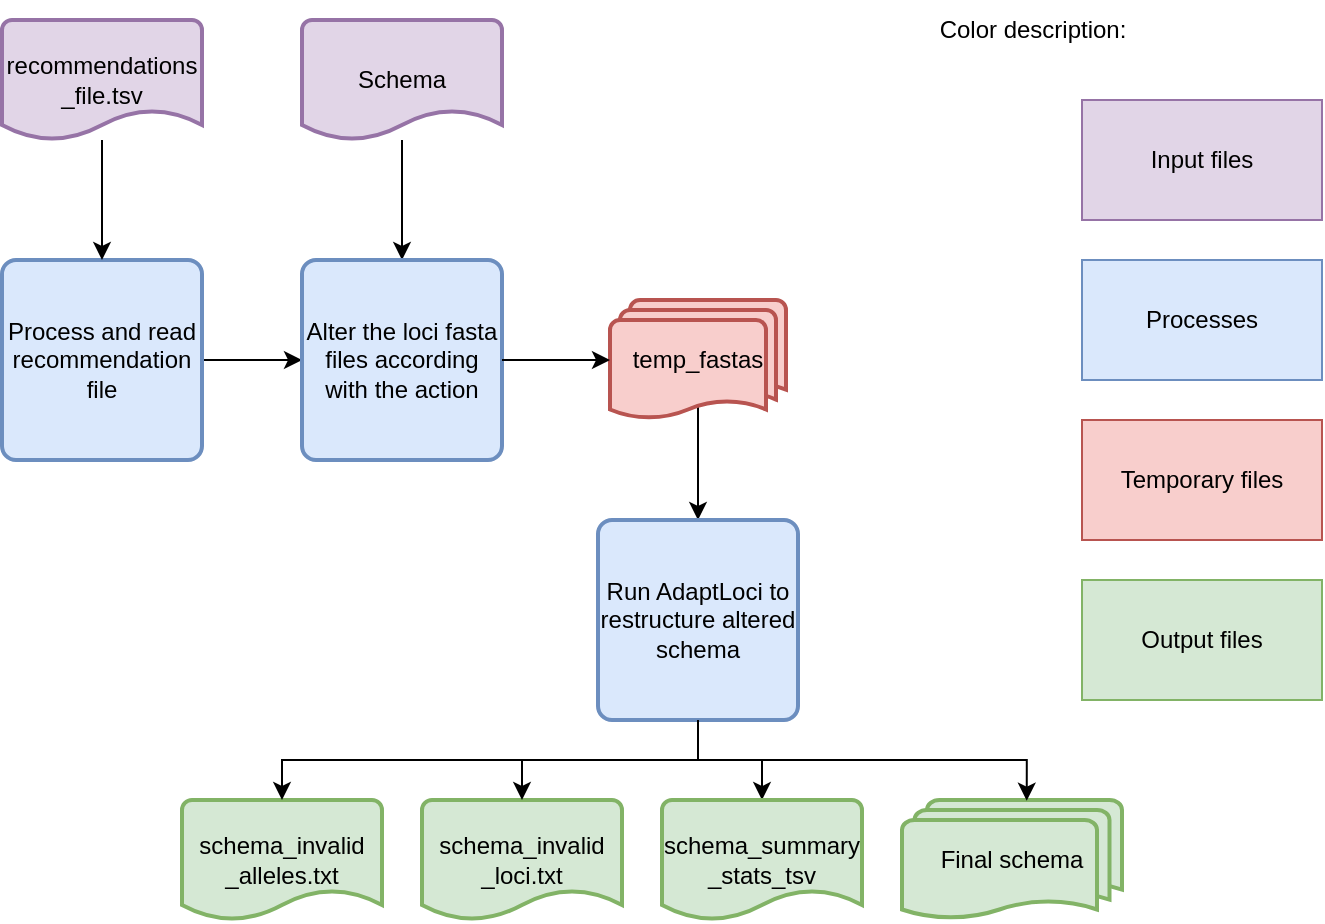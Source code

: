<mxfile scale="1" border="0" version="27.1.4">
  <diagram name="Página-1" id="L3CY9Zn9ow7aydlJnmbf">
    <mxGraphModel dx="1025" dy="464" grid="1" gridSize="10" guides="1" tooltips="1" connect="1" arrows="1" fold="1" page="1" pageScale="1" pageWidth="827" pageHeight="1169" math="0" shadow="0">
      <root>
        <mxCell id="0" />
        <mxCell id="1" parent="0" />
        <mxCell id="2VpBoDJDA6gEnMopslod-22" style="edgeStyle=orthogonalEdgeStyle;rounded=0;orthogonalLoop=1;jettySize=auto;html=1;exitX=1;exitY=0.5;exitDx=0;exitDy=0;entryX=0;entryY=0.5;entryDx=0;entryDy=0;" parent="1" source="2VpBoDJDA6gEnMopslod-2" target="2VpBoDJDA6gEnMopslod-12" edge="1">
          <mxGeometry relative="1" as="geometry" />
        </mxCell>
        <mxCell id="2VpBoDJDA6gEnMopslod-2" value="Process and read recommendation file" style="rounded=1;whiteSpace=wrap;html=1;absoluteArcSize=1;arcSize=14;strokeWidth=2;fillColor=#dae8fc;strokeColor=#6c8ebf;" parent="1" vertex="1">
          <mxGeometry x="110" y="140" width="100" height="100" as="geometry" />
        </mxCell>
        <mxCell id="2VpBoDJDA6gEnMopslod-3" value="Processes" style="rounded=0;whiteSpace=wrap;html=1;fillColor=#dae8fc;strokeColor=#6c8ebf;" parent="1" vertex="1">
          <mxGeometry x="650" y="140" width="120" height="60" as="geometry" />
        </mxCell>
        <mxCell id="2VpBoDJDA6gEnMopslod-4" value="Temporary files" style="rounded=0;whiteSpace=wrap;html=1;fillColor=#f8cecc;strokeColor=#b85450;" parent="1" vertex="1">
          <mxGeometry x="650" y="220" width="120" height="60" as="geometry" />
        </mxCell>
        <mxCell id="2VpBoDJDA6gEnMopslod-5" value="Input files" style="rounded=0;whiteSpace=wrap;html=1;fillColor=#e1d5e7;strokeColor=#9673a6;" parent="1" vertex="1">
          <mxGeometry x="650" y="60" width="120" height="60" as="geometry" />
        </mxCell>
        <mxCell id="2VpBoDJDA6gEnMopslod-6" value="Output files" style="rounded=0;whiteSpace=wrap;html=1;fillColor=#d5e8d4;strokeColor=#82b366;" parent="1" vertex="1">
          <mxGeometry x="650" y="300" width="120" height="60" as="geometry" />
        </mxCell>
        <mxCell id="2VpBoDJDA6gEnMopslod-8" value="Color description:" style="text;html=1;align=center;verticalAlign=middle;resizable=0;points=[];autosize=1;strokeColor=none;fillColor=none;" parent="1" vertex="1">
          <mxGeometry x="570" y="10" width="110" height="30" as="geometry" />
        </mxCell>
        <mxCell id="2VpBoDJDA6gEnMopslod-18" style="edgeStyle=orthogonalEdgeStyle;rounded=0;orthogonalLoop=1;jettySize=auto;html=1;entryX=0.5;entryY=0;entryDx=0;entryDy=0;" parent="1" source="2VpBoDJDA6gEnMopslod-9" target="2VpBoDJDA6gEnMopslod-2" edge="1">
          <mxGeometry relative="1" as="geometry" />
        </mxCell>
        <mxCell id="2VpBoDJDA6gEnMopslod-9" value="&lt;div&gt;recommendation&lt;span style=&quot;background-color: transparent; color: light-dark(rgb(0, 0, 0), rgb(255, 255, 255));&quot;&gt;s&lt;/span&gt;&lt;/div&gt;&lt;div&gt;&lt;span style=&quot;background-color: transparent; color: light-dark(rgb(0, 0, 0), rgb(255, 255, 255));&quot;&gt;_file.tsv&lt;/span&gt;&lt;/div&gt;" style="strokeWidth=2;html=1;shape=mxgraph.flowchart.document2;whiteSpace=wrap;size=0.25;fillColor=#e1d5e7;strokeColor=#9673a6;" parent="1" vertex="1">
          <mxGeometry x="110" y="20" width="100" height="60" as="geometry" />
        </mxCell>
        <mxCell id="2VpBoDJDA6gEnMopslod-21" style="edgeStyle=orthogonalEdgeStyle;rounded=0;orthogonalLoop=1;jettySize=auto;html=1;entryX=0.5;entryY=0;entryDx=0;entryDy=0;" parent="1" source="2VpBoDJDA6gEnMopslod-10" target="2VpBoDJDA6gEnMopslod-12" edge="1">
          <mxGeometry relative="1" as="geometry" />
        </mxCell>
        <mxCell id="2VpBoDJDA6gEnMopslod-10" value="Schema" style="strokeWidth=2;html=1;shape=mxgraph.flowchart.document2;whiteSpace=wrap;size=0.25;fillColor=#e1d5e7;strokeColor=#9673a6;" parent="1" vertex="1">
          <mxGeometry x="260" y="20" width="100" height="60" as="geometry" />
        </mxCell>
        <mxCell id="2VpBoDJDA6gEnMopslod-24" style="edgeStyle=orthogonalEdgeStyle;rounded=0;orthogonalLoop=1;jettySize=auto;html=1;exitX=0.5;exitY=0.88;exitDx=0;exitDy=0;exitPerimeter=0;entryX=0.5;entryY=0;entryDx=0;entryDy=0;" parent="1" source="2VpBoDJDA6gEnMopslod-11" target="2VpBoDJDA6gEnMopslod-13" edge="1">
          <mxGeometry relative="1" as="geometry" />
        </mxCell>
        <mxCell id="2VpBoDJDA6gEnMopslod-11" value="temp_fastas" style="strokeWidth=2;html=1;shape=mxgraph.flowchart.multi-document;whiteSpace=wrap;fillColor=#f8cecc;strokeColor=#b85450;" parent="1" vertex="1">
          <mxGeometry x="414" y="160" width="88" height="60" as="geometry" />
        </mxCell>
        <mxCell id="2VpBoDJDA6gEnMopslod-12" value="Alter the loci fasta files according with the action" style="rounded=1;whiteSpace=wrap;html=1;absoluteArcSize=1;arcSize=14;strokeWidth=2;fillColor=#dae8fc;strokeColor=#6c8ebf;" parent="1" vertex="1">
          <mxGeometry x="260" y="140" width="100" height="100" as="geometry" />
        </mxCell>
        <mxCell id="2VpBoDJDA6gEnMopslod-28" style="edgeStyle=orthogonalEdgeStyle;rounded=0;orthogonalLoop=1;jettySize=auto;html=1;exitX=0.5;exitY=1;exitDx=0;exitDy=0;" parent="1" source="2VpBoDJDA6gEnMopslod-13" target="2VpBoDJDA6gEnMopslod-17" edge="1">
          <mxGeometry relative="1" as="geometry" />
        </mxCell>
        <mxCell id="2VpBoDJDA6gEnMopslod-13" value="Run AdaptLoci to restructure altered schema" style="rounded=1;whiteSpace=wrap;html=1;absoluteArcSize=1;arcSize=14;strokeWidth=2;fillColor=#dae8fc;strokeColor=#6c8ebf;" parent="1" vertex="1">
          <mxGeometry x="408" y="270" width="100" height="100" as="geometry" />
        </mxCell>
        <mxCell id="2VpBoDJDA6gEnMopslod-14" value="Final schema" style="strokeWidth=2;html=1;shape=mxgraph.flowchart.multi-document;whiteSpace=wrap;fillColor=#d5e8d4;strokeColor=#82b366;" parent="1" vertex="1">
          <mxGeometry x="560" y="410" width="110" height="60" as="geometry" />
        </mxCell>
        <mxCell id="2VpBoDJDA6gEnMopslod-15" value="schema_invalid&lt;div&gt;_alleles.txt&lt;/div&gt;" style="strokeWidth=2;html=1;shape=mxgraph.flowchart.document2;whiteSpace=wrap;size=0.25;fillColor=#d5e8d4;strokeColor=#82b366;" parent="1" vertex="1">
          <mxGeometry x="200" y="410" width="100" height="60" as="geometry" />
        </mxCell>
        <mxCell id="2VpBoDJDA6gEnMopslod-16" value="schema_invalid&lt;div&gt;_loci.txt&lt;/div&gt;" style="strokeWidth=2;html=1;shape=mxgraph.flowchart.document2;whiteSpace=wrap;size=0.25;fillColor=#d5e8d4;strokeColor=#82b366;" parent="1" vertex="1">
          <mxGeometry x="320" y="410" width="100" height="60" as="geometry" />
        </mxCell>
        <mxCell id="2VpBoDJDA6gEnMopslod-17" value="schema_summary&lt;div&gt;_stats_tsv&lt;/div&gt;" style="strokeWidth=2;html=1;shape=mxgraph.flowchart.document2;whiteSpace=wrap;size=0.25;fillColor=#d5e8d4;strokeColor=#82b366;" parent="1" vertex="1">
          <mxGeometry x="440" y="410" width="100" height="60" as="geometry" />
        </mxCell>
        <mxCell id="2VpBoDJDA6gEnMopslod-23" style="edgeStyle=orthogonalEdgeStyle;rounded=0;orthogonalLoop=1;jettySize=auto;html=1;exitX=1;exitY=0.5;exitDx=0;exitDy=0;entryX=0;entryY=0.5;entryDx=0;entryDy=0;entryPerimeter=0;" parent="1" source="2VpBoDJDA6gEnMopslod-12" target="2VpBoDJDA6gEnMopslod-11" edge="1">
          <mxGeometry relative="1" as="geometry" />
        </mxCell>
        <mxCell id="2VpBoDJDA6gEnMopslod-25" style="edgeStyle=orthogonalEdgeStyle;rounded=0;orthogonalLoop=1;jettySize=auto;html=1;exitX=0.5;exitY=1;exitDx=0;exitDy=0;entryX=0.567;entryY=0.006;entryDx=0;entryDy=0;entryPerimeter=0;" parent="1" source="2VpBoDJDA6gEnMopslod-13" target="2VpBoDJDA6gEnMopslod-14" edge="1">
          <mxGeometry relative="1" as="geometry" />
        </mxCell>
        <mxCell id="2VpBoDJDA6gEnMopslod-26" style="edgeStyle=orthogonalEdgeStyle;rounded=0;orthogonalLoop=1;jettySize=auto;html=1;entryX=0.5;entryY=0;entryDx=0;entryDy=0;entryPerimeter=0;exitX=0.5;exitY=1;exitDx=0;exitDy=0;" parent="1" source="2VpBoDJDA6gEnMopslod-13" target="2VpBoDJDA6gEnMopslod-15" edge="1">
          <mxGeometry relative="1" as="geometry" />
        </mxCell>
        <mxCell id="2VpBoDJDA6gEnMopslod-27" style="edgeStyle=orthogonalEdgeStyle;rounded=0;orthogonalLoop=1;jettySize=auto;html=1;exitX=0.5;exitY=1;exitDx=0;exitDy=0;entryX=0.5;entryY=0;entryDx=0;entryDy=0;entryPerimeter=0;" parent="1" source="2VpBoDJDA6gEnMopslod-13" target="2VpBoDJDA6gEnMopslod-16" edge="1">
          <mxGeometry relative="1" as="geometry" />
        </mxCell>
      </root>
    </mxGraphModel>
  </diagram>
</mxfile>
